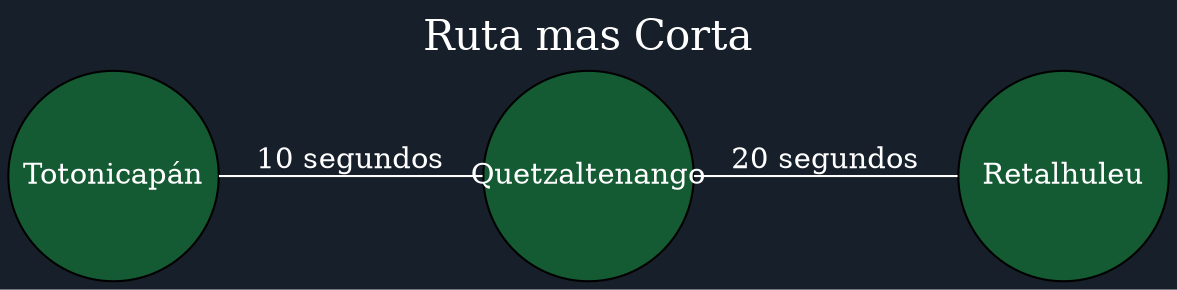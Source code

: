 graph Ruta {
  label="Ruta mas Corta";
  labelloc="t";
  fontsize=20;
  fontcolor="white";
  bgcolor="#17202a";
  node [style=filled, fillcolor="#145a32", fontcolor="white", shape=circle, width=1.4, fixedsize=true];
  edge [color="white", fontcolor="white"];
  rankdir="LR";
  "Totonicapán";
  "Totonicapán";
  "Totonicapán" -- "Quetzaltenango" [label="10 segundos"];
  "Quetzaltenango";
  "Quetzaltenango";
  "Quetzaltenango" -- "Retalhuleu" [label="20 segundos"];
  "Retalhuleu";
}
